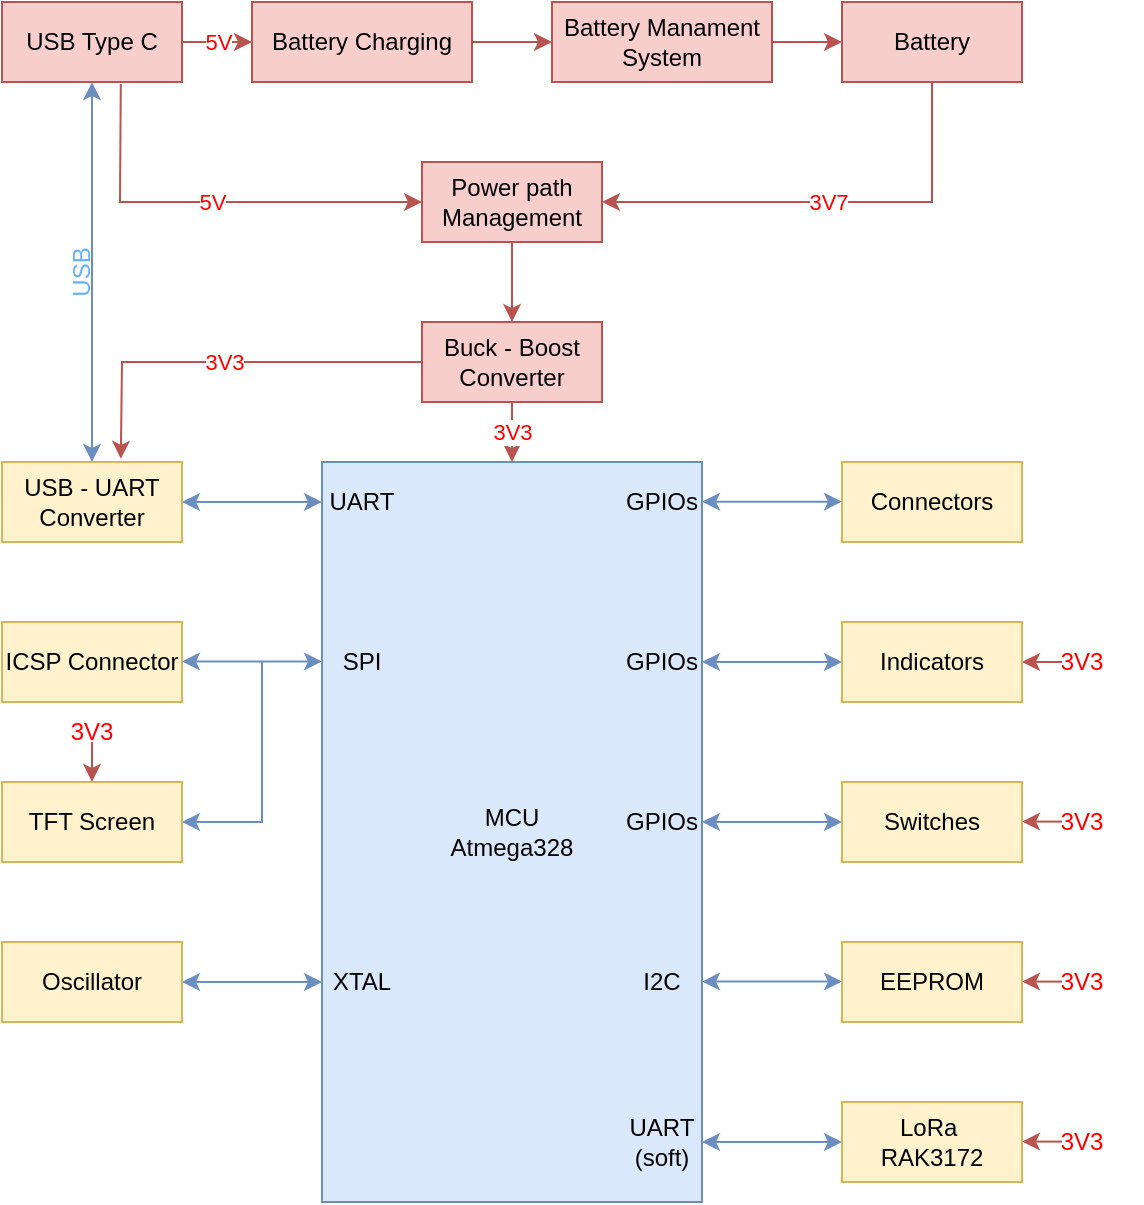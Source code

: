 <mxfile version="28.1.2">
  <diagram name="Trang-1" id="Kjp9foNeSmocA1OpYP30">
    <mxGraphModel dx="1965" dy="1290" grid="1" gridSize="10" guides="1" tooltips="1" connect="1" arrows="1" fold="1" page="1" pageScale="1" pageWidth="827" pageHeight="1169" math="0" shadow="0">
      <root>
        <mxCell id="0" />
        <mxCell id="1" parent="0" />
        <mxCell id="sca8Gyz96urSZ-GjssdK-1" value="MCU&lt;div&gt;Atmega328&lt;/div&gt;" style="rounded=0;whiteSpace=wrap;html=1;fillColor=#dae8fc;strokeColor=#6c8ebf;" parent="1" vertex="1">
          <mxGeometry x="330" y="480" width="190" height="370" as="geometry" />
        </mxCell>
        <mxCell id="sca8Gyz96urSZ-GjssdK-17" value="USB Type C" style="rounded=0;whiteSpace=wrap;html=1;fillColor=#f8cecc;strokeColor=#b85450;" parent="1" vertex="1">
          <mxGeometry x="170" y="250" width="90" height="40" as="geometry" />
        </mxCell>
        <mxCell id="sca8Gyz96urSZ-GjssdK-18" value="Battery Charging" style="rounded=0;whiteSpace=wrap;html=1;fillColor=#f8cecc;strokeColor=#b85450;" parent="1" vertex="1">
          <mxGeometry x="295" y="250" width="110" height="40" as="geometry" />
        </mxCell>
        <mxCell id="sca8Gyz96urSZ-GjssdK-19" value="Battery Manament System" style="rounded=0;whiteSpace=wrap;html=1;fillColor=#f8cecc;strokeColor=#b85450;" parent="1" vertex="1">
          <mxGeometry x="445" y="250" width="110" height="40" as="geometry" />
        </mxCell>
        <mxCell id="sca8Gyz96urSZ-GjssdK-20" value="USB - UART Converter" style="rounded=0;whiteSpace=wrap;html=1;fillColor=#fff2cc;strokeColor=#d6b656;" parent="1" vertex="1">
          <mxGeometry x="170" y="480" width="90" height="40" as="geometry" />
        </mxCell>
        <mxCell id="sca8Gyz96urSZ-GjssdK-21" value="ICSP Connector" style="rounded=0;whiteSpace=wrap;html=1;fillColor=#fff2cc;strokeColor=#d6b656;" parent="1" vertex="1">
          <mxGeometry x="170" y="560" width="90" height="40" as="geometry" />
        </mxCell>
        <mxCell id="sca8Gyz96urSZ-GjssdK-25" value="Battery" style="rounded=0;whiteSpace=wrap;html=1;fillColor=#f8cecc;strokeColor=#b85450;" parent="1" vertex="1">
          <mxGeometry x="590" y="250" width="90" height="40" as="geometry" />
        </mxCell>
        <mxCell id="sca8Gyz96urSZ-GjssdK-29" value="Indicators" style="rounded=0;whiteSpace=wrap;html=1;fillColor=#fff2cc;strokeColor=#d6b656;" parent="1" vertex="1">
          <mxGeometry x="590" y="560" width="90" height="40" as="geometry" />
        </mxCell>
        <mxCell id="sca8Gyz96urSZ-GjssdK-30" value="Connectors" style="rounded=0;whiteSpace=wrap;html=1;fillColor=#fff2cc;strokeColor=#d6b656;" parent="1" vertex="1">
          <mxGeometry x="590" y="480" width="90" height="40" as="geometry" />
        </mxCell>
        <mxCell id="sca8Gyz96urSZ-GjssdK-31" value="Power path Management" style="rounded=0;whiteSpace=wrap;html=1;fillColor=#f8cecc;strokeColor=#b85450;" parent="1" vertex="1">
          <mxGeometry x="380" y="330" width="90" height="40" as="geometry" />
        </mxCell>
        <mxCell id="sca8Gyz96urSZ-GjssdK-32" value="Buck - Boost Converter" style="rounded=0;whiteSpace=wrap;html=1;fillColor=#f8cecc;strokeColor=#b85450;" parent="1" vertex="1">
          <mxGeometry x="380" y="410" width="90" height="40" as="geometry" />
        </mxCell>
        <mxCell id="sca8Gyz96urSZ-GjssdK-33" value="TFT Screen" style="rounded=0;whiteSpace=wrap;html=1;fillColor=#fff2cc;strokeColor=#d6b656;" parent="1" vertex="1">
          <mxGeometry x="170" y="640" width="90" height="40" as="geometry" />
        </mxCell>
        <mxCell id="sca8Gyz96urSZ-GjssdK-39" value="Oscillator" style="rounded=0;whiteSpace=wrap;html=1;fillColor=#fff2cc;strokeColor=#d6b656;" parent="1" vertex="1">
          <mxGeometry x="170" y="720" width="90" height="40" as="geometry" />
        </mxCell>
        <mxCell id="sca8Gyz96urSZ-GjssdK-40" value="Switches" style="rounded=0;whiteSpace=wrap;html=1;fillColor=#fff2cc;strokeColor=#d6b656;" parent="1" vertex="1">
          <mxGeometry x="590" y="640" width="90" height="40" as="geometry" />
        </mxCell>
        <mxCell id="sca8Gyz96urSZ-GjssdK-41" value="EEPROM" style="rounded=0;whiteSpace=wrap;html=1;fillColor=#fff2cc;strokeColor=#d6b656;" parent="1" vertex="1">
          <mxGeometry x="590" y="720" width="90" height="40" as="geometry" />
        </mxCell>
        <mxCell id="sca8Gyz96urSZ-GjssdK-42" value="LoRa&amp;nbsp;&lt;div&gt;RAK3172&lt;/div&gt;" style="rounded=0;whiteSpace=wrap;html=1;fillColor=#fff2cc;strokeColor=#d6b656;" parent="1" vertex="1">
          <mxGeometry x="590" y="800" width="90" height="40" as="geometry" />
        </mxCell>
        <mxCell id="sca8Gyz96urSZ-GjssdK-48" value="" style="endArrow=classic;startArrow=classic;html=1;rounded=0;entryX=0;entryY=0.054;entryDx=0;entryDy=0;entryPerimeter=0;exitX=1;exitY=0.5;exitDx=0;exitDy=0;fillColor=#dae8fc;strokeColor=#6c8ebf;" parent="1" source="sca8Gyz96urSZ-GjssdK-20" target="sca8Gyz96urSZ-GjssdK-1" edge="1">
          <mxGeometry width="50" height="50" relative="1" as="geometry">
            <mxPoint x="270" y="500" as="sourcePoint" />
            <mxPoint x="320" y="450" as="targetPoint" />
          </mxGeometry>
        </mxCell>
        <mxCell id="sca8Gyz96urSZ-GjssdK-49" value="UART" style="text;html=1;align=center;verticalAlign=middle;whiteSpace=wrap;rounded=0;" parent="1" vertex="1">
          <mxGeometry x="320" y="485" width="60" height="30" as="geometry" />
        </mxCell>
        <mxCell id="sca8Gyz96urSZ-GjssdK-50" value="SPI" style="text;html=1;align=center;verticalAlign=middle;whiteSpace=wrap;rounded=0;" parent="1" vertex="1">
          <mxGeometry x="320" y="565" width="60" height="30" as="geometry" />
        </mxCell>
        <mxCell id="sca8Gyz96urSZ-GjssdK-52" value="XTAL" style="text;html=1;align=center;verticalAlign=middle;whiteSpace=wrap;rounded=0;" parent="1" vertex="1">
          <mxGeometry x="320" y="725" width="60" height="30" as="geometry" />
        </mxCell>
        <mxCell id="sca8Gyz96urSZ-GjssdK-53" value="GPIOs" style="text;html=1;align=center;verticalAlign=middle;whiteSpace=wrap;rounded=0;" parent="1" vertex="1">
          <mxGeometry x="470" y="485" width="60" height="30" as="geometry" />
        </mxCell>
        <mxCell id="sca8Gyz96urSZ-GjssdK-54" value="GPIOs" style="text;html=1;align=center;verticalAlign=middle;whiteSpace=wrap;rounded=0;" parent="1" vertex="1">
          <mxGeometry x="470" y="565" width="60" height="30" as="geometry" />
        </mxCell>
        <mxCell id="sca8Gyz96urSZ-GjssdK-55" value="GPIOs" style="text;html=1;align=center;verticalAlign=middle;whiteSpace=wrap;rounded=0;" parent="1" vertex="1">
          <mxGeometry x="470" y="645" width="60" height="30" as="geometry" />
        </mxCell>
        <mxCell id="sca8Gyz96urSZ-GjssdK-56" value="I2C" style="text;html=1;align=center;verticalAlign=middle;whiteSpace=wrap;rounded=0;" parent="1" vertex="1">
          <mxGeometry x="470" y="725" width="60" height="30" as="geometry" />
        </mxCell>
        <mxCell id="sca8Gyz96urSZ-GjssdK-57" value="UART (soft)" style="text;html=1;align=center;verticalAlign=middle;whiteSpace=wrap;rounded=0;" parent="1" vertex="1">
          <mxGeometry x="470" y="805" width="60" height="30" as="geometry" />
        </mxCell>
        <mxCell id="sca8Gyz96urSZ-GjssdK-58" value="" style="endArrow=classic;startArrow=classic;html=1;rounded=0;entryX=0;entryY=0.054;entryDx=0;entryDy=0;entryPerimeter=0;exitX=1;exitY=0.5;exitDx=0;exitDy=0;fillColor=#dae8fc;strokeColor=#6c8ebf;" parent="1" edge="1">
          <mxGeometry width="50" height="50" relative="1" as="geometry">
            <mxPoint x="260" y="579.72" as="sourcePoint" />
            <mxPoint x="330" y="579.72" as="targetPoint" />
            <Array as="points">
              <mxPoint x="280" y="579.72" />
            </Array>
          </mxGeometry>
        </mxCell>
        <mxCell id="sca8Gyz96urSZ-GjssdK-60" value="" style="endArrow=classic;startArrow=classic;html=1;rounded=0;entryX=0;entryY=0.054;entryDx=0;entryDy=0;entryPerimeter=0;exitX=1;exitY=0.5;exitDx=0;exitDy=0;fillColor=#dae8fc;strokeColor=#6c8ebf;" parent="1" edge="1">
          <mxGeometry width="50" height="50" relative="1" as="geometry">
            <mxPoint x="260" y="740" as="sourcePoint" />
            <mxPoint x="330" y="740" as="targetPoint" />
          </mxGeometry>
        </mxCell>
        <mxCell id="sca8Gyz96urSZ-GjssdK-61" value="" style="endArrow=classic;startArrow=classic;html=1;rounded=0;entryX=0;entryY=0.054;entryDx=0;entryDy=0;entryPerimeter=0;exitX=1;exitY=0.5;exitDx=0;exitDy=0;fillColor=#dae8fc;strokeColor=#6c8ebf;" parent="1" edge="1">
          <mxGeometry width="50" height="50" relative="1" as="geometry">
            <mxPoint x="520" y="499.84" as="sourcePoint" />
            <mxPoint x="590" y="499.84" as="targetPoint" />
          </mxGeometry>
        </mxCell>
        <mxCell id="sca8Gyz96urSZ-GjssdK-62" value="" style="endArrow=classic;startArrow=classic;html=1;rounded=0;entryX=0;entryY=0.054;entryDx=0;entryDy=0;entryPerimeter=0;exitX=1;exitY=0.5;exitDx=0;exitDy=0;fillColor=#dae8fc;strokeColor=#6c8ebf;" parent="1" edge="1">
          <mxGeometry width="50" height="50" relative="1" as="geometry">
            <mxPoint x="520" y="580" as="sourcePoint" />
            <mxPoint x="590" y="580" as="targetPoint" />
          </mxGeometry>
        </mxCell>
        <mxCell id="sca8Gyz96urSZ-GjssdK-63" value="" style="endArrow=classic;startArrow=classic;html=1;rounded=0;entryX=0;entryY=0.054;entryDx=0;entryDy=0;entryPerimeter=0;exitX=1;exitY=0.5;exitDx=0;exitDy=0;fillColor=#dae8fc;strokeColor=#6c8ebf;" parent="1" edge="1">
          <mxGeometry width="50" height="50" relative="1" as="geometry">
            <mxPoint x="520" y="660" as="sourcePoint" />
            <mxPoint x="590" y="660" as="targetPoint" />
          </mxGeometry>
        </mxCell>
        <mxCell id="sca8Gyz96urSZ-GjssdK-64" value="" style="endArrow=classic;startArrow=classic;html=1;rounded=0;entryX=0;entryY=0.054;entryDx=0;entryDy=0;entryPerimeter=0;exitX=1;exitY=0.5;exitDx=0;exitDy=0;fillColor=#dae8fc;strokeColor=#6c8ebf;" parent="1" edge="1">
          <mxGeometry width="50" height="50" relative="1" as="geometry">
            <mxPoint x="520" y="739.77" as="sourcePoint" />
            <mxPoint x="590" y="739.77" as="targetPoint" />
          </mxGeometry>
        </mxCell>
        <mxCell id="sca8Gyz96urSZ-GjssdK-65" value="" style="endArrow=classic;startArrow=classic;html=1;rounded=0;entryX=0;entryY=0.054;entryDx=0;entryDy=0;entryPerimeter=0;exitX=1;exitY=0.5;exitDx=0;exitDy=0;fillColor=#dae8fc;strokeColor=#6c8ebf;" parent="1" edge="1">
          <mxGeometry width="50" height="50" relative="1" as="geometry">
            <mxPoint x="520" y="820" as="sourcePoint" />
            <mxPoint x="590" y="820" as="targetPoint" />
          </mxGeometry>
        </mxCell>
        <mxCell id="sca8Gyz96urSZ-GjssdK-85" value="" style="endArrow=classic;html=1;rounded=0;entryX=1;entryY=0.5;entryDx=0;entryDy=0;fillColor=#dae8fc;strokeColor=#6c8ebf;" parent="1" target="sca8Gyz96urSZ-GjssdK-33" edge="1">
          <mxGeometry width="50" height="50" relative="1" as="geometry">
            <mxPoint x="300" y="580" as="sourcePoint" />
            <mxPoint x="320" y="600" as="targetPoint" />
            <Array as="points">
              <mxPoint x="300" y="620" />
              <mxPoint x="300" y="660" />
            </Array>
          </mxGeometry>
        </mxCell>
        <mxCell id="sca8Gyz96urSZ-GjssdK-86" value="" style="endArrow=classic;html=1;rounded=0;exitX=1;exitY=0.5;exitDx=0;exitDy=0;entryX=0;entryY=0.5;entryDx=0;entryDy=0;fillColor=#f8cecc;strokeColor=#b85450;" parent="1" source="sca8Gyz96urSZ-GjssdK-17" target="sca8Gyz96urSZ-GjssdK-18" edge="1">
          <mxGeometry relative="1" as="geometry">
            <mxPoint x="390" y="390" as="sourcePoint" />
            <mxPoint x="490" y="390" as="targetPoint" />
          </mxGeometry>
        </mxCell>
        <mxCell id="sca8Gyz96urSZ-GjssdK-87" value="5V" style="edgeLabel;resizable=0;html=1;;align=center;verticalAlign=middle;fontColor=#FF0000;" parent="sca8Gyz96urSZ-GjssdK-86" connectable="0" vertex="1">
          <mxGeometry relative="1" as="geometry" />
        </mxCell>
        <mxCell id="sca8Gyz96urSZ-GjssdK-88" value="" style="endArrow=classic;html=1;rounded=0;exitX=1;exitY=0.5;exitDx=0;exitDy=0;entryX=0;entryY=0.5;entryDx=0;entryDy=0;fillColor=#f8cecc;strokeColor=#b85450;" parent="1" source="sca8Gyz96urSZ-GjssdK-18" target="sca8Gyz96urSZ-GjssdK-19" edge="1">
          <mxGeometry width="50" height="50" relative="1" as="geometry">
            <mxPoint x="450" y="360" as="sourcePoint" />
            <mxPoint x="500" y="310" as="targetPoint" />
          </mxGeometry>
        </mxCell>
        <mxCell id="sca8Gyz96urSZ-GjssdK-89" value="" style="endArrow=classic;html=1;rounded=0;entryX=0;entryY=0.5;entryDx=0;entryDy=0;fillColor=#f8cecc;strokeColor=#b85450;exitX=1;exitY=0.5;exitDx=0;exitDy=0;" parent="1" source="sca8Gyz96urSZ-GjssdK-19" target="sca8Gyz96urSZ-GjssdK-25" edge="1">
          <mxGeometry width="50" height="50" relative="1" as="geometry">
            <mxPoint x="560" y="260" as="sourcePoint" />
            <mxPoint x="600" y="260" as="targetPoint" />
          </mxGeometry>
        </mxCell>
        <mxCell id="sca8Gyz96urSZ-GjssdK-93" value="" style="endArrow=classic;html=1;rounded=0;exitX=0.5;exitY=1;exitDx=0;exitDy=0;entryX=1;entryY=0.5;entryDx=0;entryDy=0;fillColor=#f8cecc;strokeColor=#b85450;" parent="1" source="sca8Gyz96urSZ-GjssdK-25" target="sca8Gyz96urSZ-GjssdK-31" edge="1">
          <mxGeometry relative="1" as="geometry">
            <mxPoint x="570" y="330" as="sourcePoint" />
            <mxPoint x="605" y="330" as="targetPoint" />
            <Array as="points">
              <mxPoint x="635" y="350" />
            </Array>
          </mxGeometry>
        </mxCell>
        <mxCell id="sca8Gyz96urSZ-GjssdK-94" value="3V7" style="edgeLabel;resizable=0;html=1;;align=center;verticalAlign=middle;fontColor=#FF0000;" parent="sca8Gyz96urSZ-GjssdK-93" connectable="0" vertex="1">
          <mxGeometry relative="1" as="geometry" />
        </mxCell>
        <mxCell id="sca8Gyz96urSZ-GjssdK-96" value="" style="endArrow=classic;html=1;rounded=0;exitX=0.66;exitY=1.024;exitDx=0;exitDy=0;entryX=0;entryY=0.5;entryDx=0;entryDy=0;fillColor=#f8cecc;strokeColor=#b85450;exitPerimeter=0;" parent="1" source="sca8Gyz96urSZ-GjssdK-17" target="sca8Gyz96urSZ-GjssdK-31" edge="1">
          <mxGeometry relative="1" as="geometry">
            <mxPoint x="290" y="310" as="sourcePoint" />
            <mxPoint x="325" y="310" as="targetPoint" />
            <Array as="points">
              <mxPoint x="229" y="350" />
            </Array>
          </mxGeometry>
        </mxCell>
        <mxCell id="sca8Gyz96urSZ-GjssdK-97" value="5V" style="edgeLabel;resizable=0;html=1;;align=center;verticalAlign=middle;fontColor=#FF0000;" parent="sca8Gyz96urSZ-GjssdK-96" connectable="0" vertex="1">
          <mxGeometry relative="1" as="geometry" />
        </mxCell>
        <mxCell id="sca8Gyz96urSZ-GjssdK-98" value="" style="endArrow=classic;html=1;rounded=0;exitX=0;exitY=0.5;exitDx=0;exitDy=0;entryX=0.66;entryY=-0.04;entryDx=0;entryDy=0;fillColor=#f8cecc;strokeColor=#b85450;entryPerimeter=0;" parent="1" source="sca8Gyz96urSZ-GjssdK-32" target="sca8Gyz96urSZ-GjssdK-20" edge="1">
          <mxGeometry relative="1" as="geometry">
            <mxPoint x="330" y="410" as="sourcePoint" />
            <mxPoint x="365" y="410" as="targetPoint" />
            <Array as="points">
              <mxPoint x="230" y="430" />
            </Array>
          </mxGeometry>
        </mxCell>
        <mxCell id="sca8Gyz96urSZ-GjssdK-99" value="3V3" style="edgeLabel;resizable=0;html=1;;align=center;verticalAlign=middle;fontColor=#FF0000;" parent="sca8Gyz96urSZ-GjssdK-98" connectable="0" vertex="1">
          <mxGeometry relative="1" as="geometry" />
        </mxCell>
        <mxCell id="sca8Gyz96urSZ-GjssdK-102" value="" style="endArrow=classic;html=1;rounded=0;exitX=0.5;exitY=1;exitDx=0;exitDy=0;entryX=0.5;entryY=0;entryDx=0;entryDy=0;fillColor=#f8cecc;strokeColor=#b85450;" parent="1" source="sca8Gyz96urSZ-GjssdK-32" target="sca8Gyz96urSZ-GjssdK-1" edge="1">
          <mxGeometry relative="1" as="geometry">
            <mxPoint x="350" y="460" as="sourcePoint" />
            <mxPoint x="385" y="460" as="targetPoint" />
          </mxGeometry>
        </mxCell>
        <mxCell id="sca8Gyz96urSZ-GjssdK-103" value="3V3" style="edgeLabel;resizable=0;html=1;;align=center;verticalAlign=middle;fontColor=#FF0000;" parent="sca8Gyz96urSZ-GjssdK-102" connectable="0" vertex="1">
          <mxGeometry relative="1" as="geometry" />
        </mxCell>
        <mxCell id="sca8Gyz96urSZ-GjssdK-104" value="" style="endArrow=classic;html=1;rounded=0;exitX=0.5;exitY=1;exitDx=0;exitDy=0;entryX=0.5;entryY=0;entryDx=0;entryDy=0;fillColor=#f8cecc;strokeColor=#b85450;" parent="1" source="sca8Gyz96urSZ-GjssdK-31" target="sca8Gyz96urSZ-GjssdK-32" edge="1">
          <mxGeometry width="50" height="50" relative="1" as="geometry">
            <mxPoint x="490" y="380" as="sourcePoint" />
            <mxPoint x="530" y="380" as="targetPoint" />
          </mxGeometry>
        </mxCell>
        <mxCell id="sca8Gyz96urSZ-GjssdK-111" value="" style="endArrow=classic;startArrow=classic;html=1;rounded=0;entryX=0.5;entryY=1;entryDx=0;entryDy=0;exitX=0.5;exitY=0;exitDx=0;exitDy=0;fillColor=#dae8fc;strokeColor=#6c8ebf;" parent="1" source="sca8Gyz96urSZ-GjssdK-20" target="sca8Gyz96urSZ-GjssdK-17" edge="1">
          <mxGeometry width="50" height="50" relative="1" as="geometry">
            <mxPoint x="140" y="340" as="sourcePoint" />
            <mxPoint x="210" y="340" as="targetPoint" />
          </mxGeometry>
        </mxCell>
        <mxCell id="sca8Gyz96urSZ-GjssdK-113" value="&lt;font style=&quot;color: rgb(102, 178, 255);&quot;&gt;USB&lt;/font&gt;" style="text;html=1;align=center;verticalAlign=middle;whiteSpace=wrap;rounded=0;rotation=-90;" parent="1" vertex="1">
          <mxGeometry x="180" y="370" width="60" height="30" as="geometry" />
        </mxCell>
        <mxCell id="sca8Gyz96urSZ-GjssdK-115" value="" style="endArrow=classic;html=1;rounded=0;entryX=0.5;entryY=0;entryDx=0;entryDy=0;fillColor=#f8cecc;strokeColor=#b85450;" parent="1" target="sca8Gyz96urSZ-GjssdK-33" edge="1">
          <mxGeometry width="50" height="50" relative="1" as="geometry">
            <mxPoint x="215" y="620" as="sourcePoint" />
            <mxPoint x="360" y="520" as="targetPoint" />
          </mxGeometry>
        </mxCell>
        <mxCell id="sca8Gyz96urSZ-GjssdK-116" value="&lt;font style=&quot;color: rgb(255, 0, 0);&quot;&gt;3V3&lt;/font&gt;" style="text;html=1;align=center;verticalAlign=middle;whiteSpace=wrap;rounded=0;" parent="1" vertex="1">
          <mxGeometry x="185" y="600" width="60" height="30" as="geometry" />
        </mxCell>
        <mxCell id="NQGmyA8-6Mci4hWiqyoy-3" value="" style="endArrow=classic;html=1;rounded=0;entryX=1;entryY=0.5;entryDx=0;entryDy=0;fillColor=#f8cecc;strokeColor=#b85450;" edge="1" parent="1" target="sca8Gyz96urSZ-GjssdK-29">
          <mxGeometry width="50" height="50" relative="1" as="geometry">
            <mxPoint x="700" y="580" as="sourcePoint" />
            <mxPoint x="700" y="600" as="targetPoint" />
          </mxGeometry>
        </mxCell>
        <mxCell id="NQGmyA8-6Mci4hWiqyoy-4" value="&lt;font style=&quot;color: rgb(255, 0, 0);&quot;&gt;3V3&lt;/font&gt;" style="text;html=1;align=center;verticalAlign=middle;whiteSpace=wrap;rounded=0;" vertex="1" parent="1">
          <mxGeometry x="680" y="565" width="60" height="30" as="geometry" />
        </mxCell>
        <mxCell id="NQGmyA8-6Mci4hWiqyoy-5" value="" style="endArrow=classic;html=1;rounded=0;entryX=1;entryY=0.5;entryDx=0;entryDy=0;fillColor=#f8cecc;strokeColor=#b85450;" edge="1" parent="1">
          <mxGeometry width="50" height="50" relative="1" as="geometry">
            <mxPoint x="700" y="659.8" as="sourcePoint" />
            <mxPoint x="680" y="659.8" as="targetPoint" />
          </mxGeometry>
        </mxCell>
        <mxCell id="NQGmyA8-6Mci4hWiqyoy-6" value="" style="endArrow=classic;html=1;rounded=0;entryX=1;entryY=0.5;entryDx=0;entryDy=0;fillColor=#f8cecc;strokeColor=#b85450;" edge="1" parent="1">
          <mxGeometry width="50" height="50" relative="1" as="geometry">
            <mxPoint x="700" y="739.8" as="sourcePoint" />
            <mxPoint x="680" y="739.8" as="targetPoint" />
          </mxGeometry>
        </mxCell>
        <mxCell id="NQGmyA8-6Mci4hWiqyoy-7" value="" style="endArrow=classic;html=1;rounded=0;entryX=1;entryY=0.5;entryDx=0;entryDy=0;fillColor=#f8cecc;strokeColor=#b85450;" edge="1" parent="1">
          <mxGeometry width="50" height="50" relative="1" as="geometry">
            <mxPoint x="700" y="819.8" as="sourcePoint" />
            <mxPoint x="680" y="819.8" as="targetPoint" />
          </mxGeometry>
        </mxCell>
        <mxCell id="NQGmyA8-6Mci4hWiqyoy-8" value="&lt;font style=&quot;color: rgb(255, 0, 0);&quot;&gt;3V3&lt;/font&gt;" style="text;html=1;align=center;verticalAlign=middle;whiteSpace=wrap;rounded=0;" vertex="1" parent="1">
          <mxGeometry x="680" y="645" width="60" height="30" as="geometry" />
        </mxCell>
        <mxCell id="NQGmyA8-6Mci4hWiqyoy-9" value="&lt;font style=&quot;color: rgb(255, 0, 0);&quot;&gt;3V3&lt;/font&gt;" style="text;html=1;align=center;verticalAlign=middle;whiteSpace=wrap;rounded=0;" vertex="1" parent="1">
          <mxGeometry x="680" y="725" width="60" height="30" as="geometry" />
        </mxCell>
        <mxCell id="NQGmyA8-6Mci4hWiqyoy-10" value="&lt;font style=&quot;color: rgb(255, 0, 0);&quot;&gt;3V3&lt;/font&gt;" style="text;html=1;align=center;verticalAlign=middle;whiteSpace=wrap;rounded=0;" vertex="1" parent="1">
          <mxGeometry x="680" y="805" width="60" height="30" as="geometry" />
        </mxCell>
      </root>
    </mxGraphModel>
  </diagram>
</mxfile>
